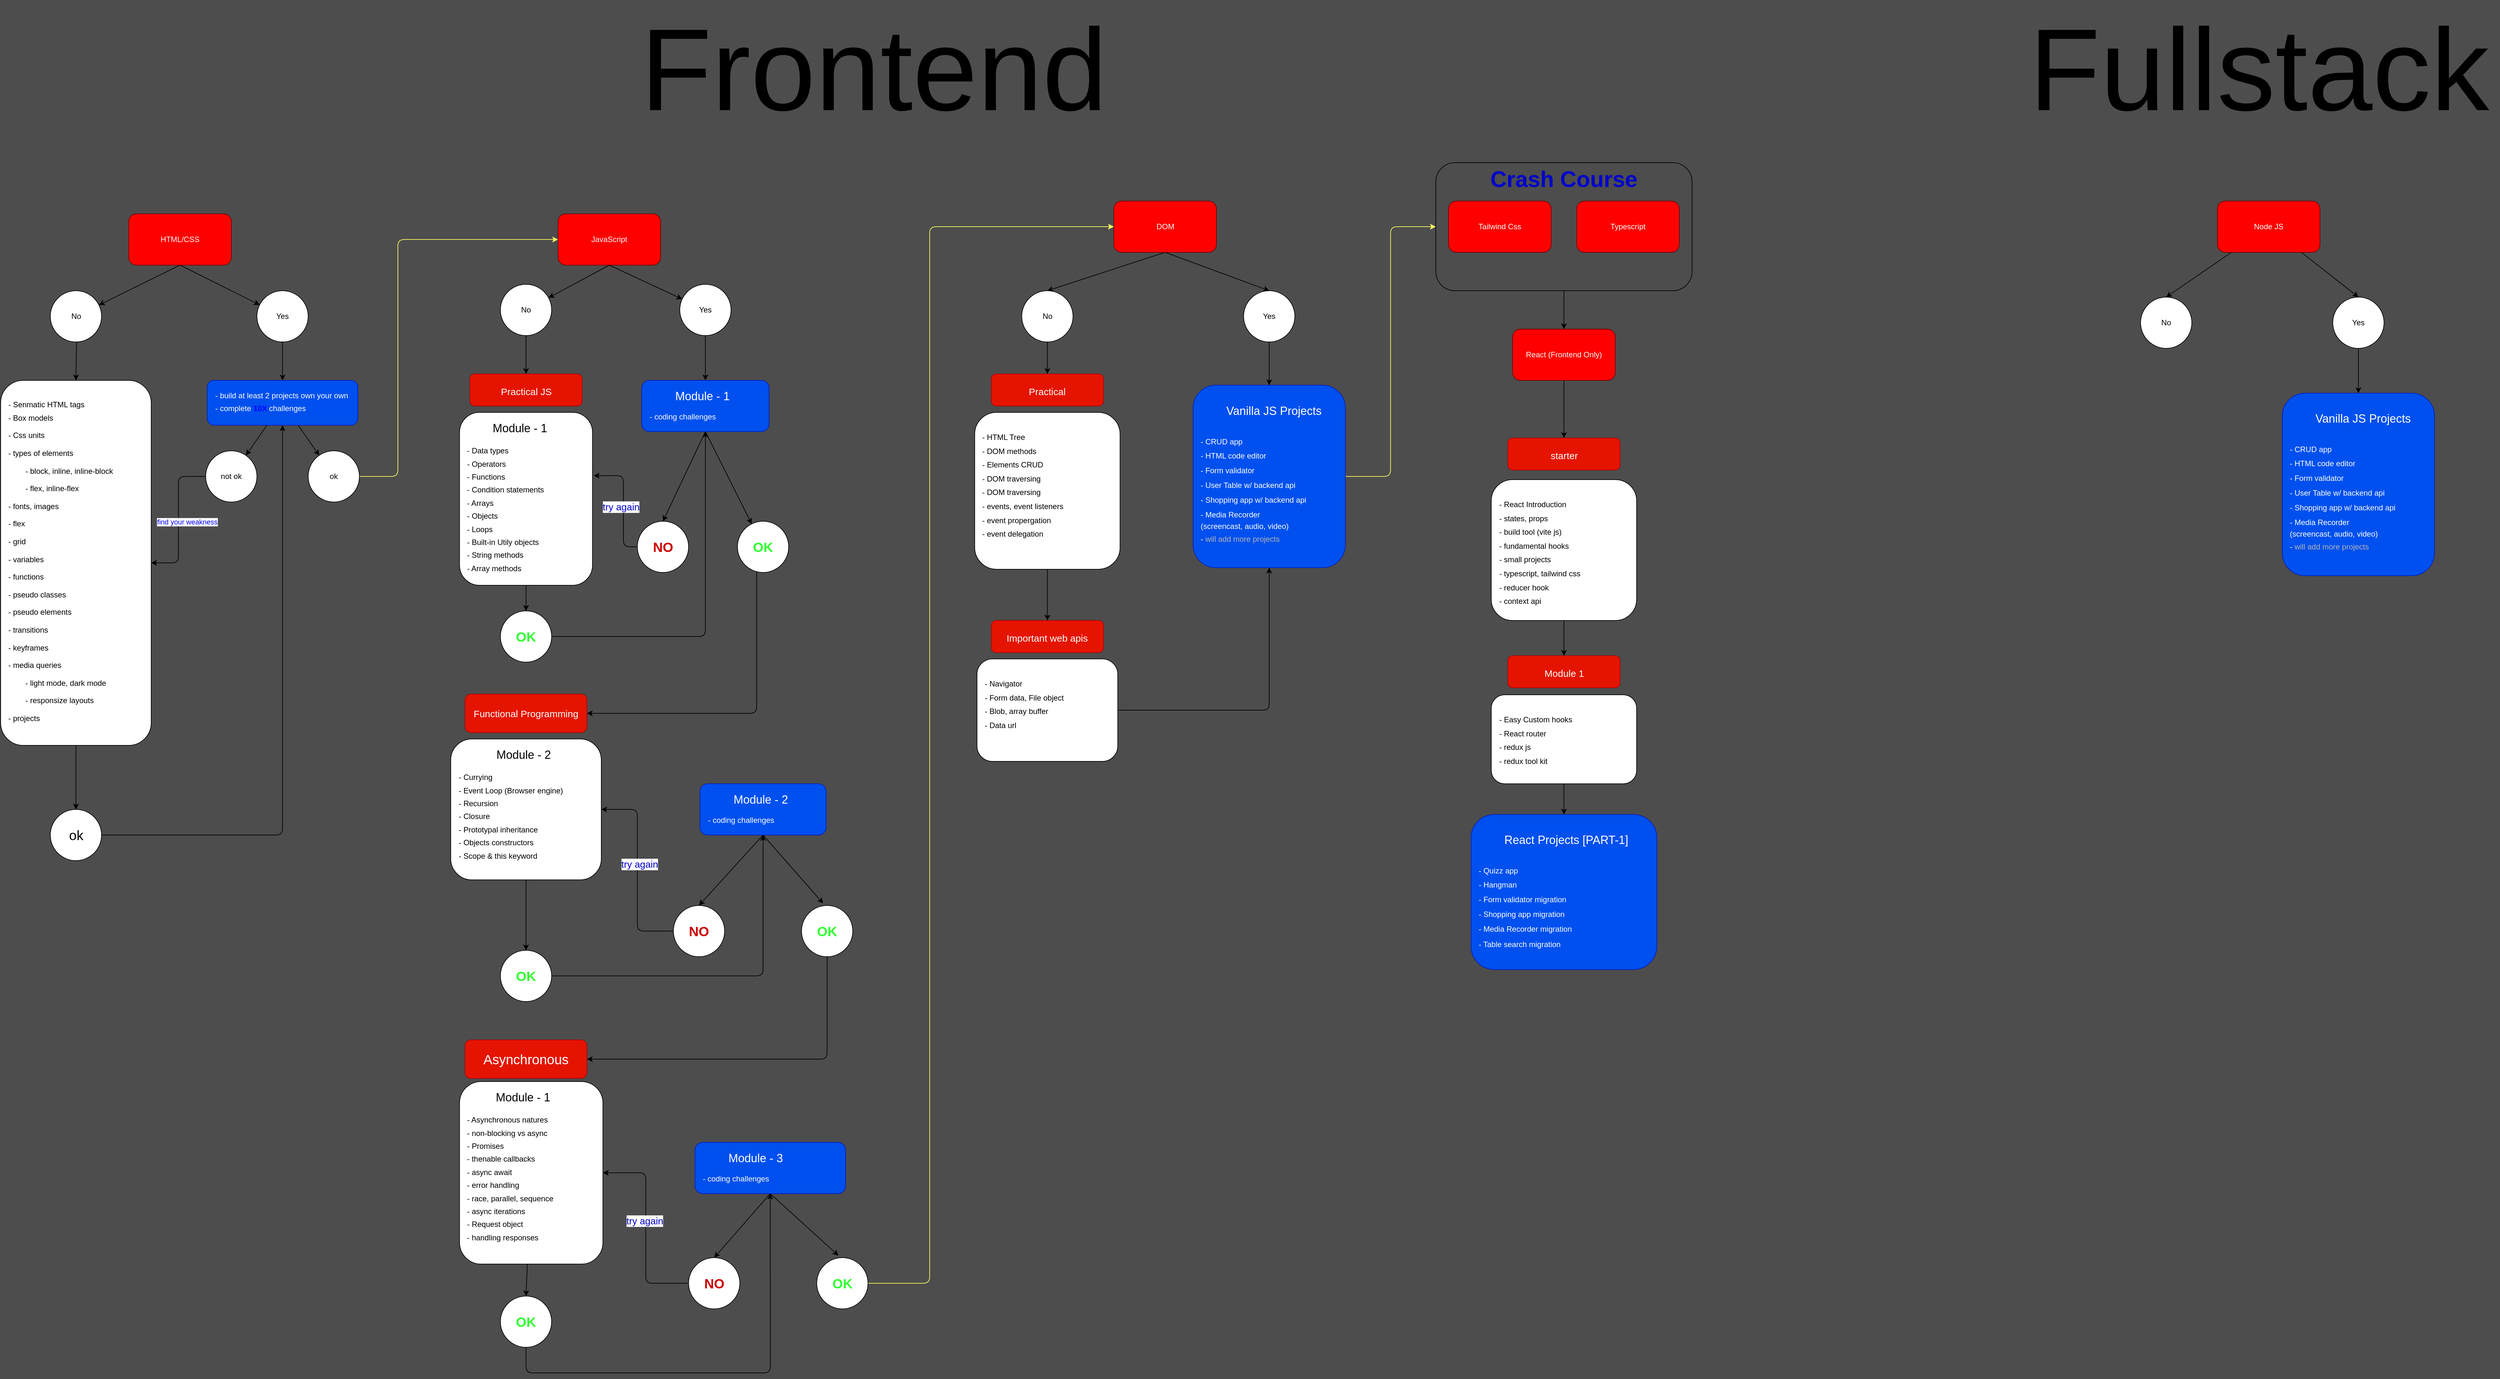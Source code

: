 <mxfile>
    <diagram id="TA0ZKF6RBeeegdJgYU5x" name="Page-1">
        <mxGraphModel dx="1967" dy="1061" grid="1" gridSize="10" guides="1" tooltips="1" connect="1" arrows="1" fold="1" page="0" pageScale="1" pageWidth="850" pageHeight="1100" background="#4D4D4D" math="0" shadow="0">
            <root>
                <mxCell id="0"/>
                <mxCell id="1" parent="0"/>
                <mxCell id="6" value="" style="edgeStyle=none;html=1;exitX=0.5;exitY=1;exitDx=0;exitDy=0;" parent="1" source="2" target="4" edge="1">
                    <mxGeometry relative="1" as="geometry"/>
                </mxCell>
                <mxCell id="2" value="HTML/CSS" style="rounded=1;whiteSpace=wrap;html=1;fillColor=#FF0000;fontColor=#ffffff;strokeColor=#6F0000;" parent="1" vertex="1">
                    <mxGeometry x="160" y="70" width="160" height="80" as="geometry"/>
                </mxCell>
                <mxCell id="15" style="edgeStyle=none;html=1;entryX=0.5;entryY=0;entryDx=0;entryDy=0;fontColor=#0000FF;" parent="1" source="4" target="14" edge="1">
                    <mxGeometry relative="1" as="geometry"/>
                </mxCell>
                <mxCell id="4" value="No" style="ellipse;whiteSpace=wrap;html=1;rounded=1;" parent="1" vertex="1">
                    <mxGeometry x="37.5" y="190" width="80" height="80" as="geometry"/>
                </mxCell>
                <mxCell id="13" style="edgeStyle=none;html=1;entryX=0.5;entryY=0;entryDx=0;entryDy=0;" parent="1" source="8" target="11" edge="1">
                    <mxGeometry relative="1" as="geometry"/>
                </mxCell>
                <mxCell id="8" value="Yes" style="ellipse;whiteSpace=wrap;html=1;rounded=1;" parent="1" vertex="1">
                    <mxGeometry x="360" y="190" width="80" height="80" as="geometry"/>
                </mxCell>
                <mxCell id="9" value="" style="edgeStyle=none;html=1;exitX=0.5;exitY=1;exitDx=0;exitDy=0;" parent="1" source="2" target="8" edge="1">
                    <mxGeometry relative="1" as="geometry">
                        <mxPoint x="413.636" y="160" as="sourcePoint"/>
                    </mxGeometry>
                </mxCell>
                <mxCell id="17" value="" style="edgeStyle=none;html=1;fontColor=#0000FF;" parent="1" source="11" target="16" edge="1">
                    <mxGeometry relative="1" as="geometry"/>
                </mxCell>
                <mxCell id="19" value="" style="edgeStyle=none;html=1;fontColor=#0000FF;" parent="1" source="11" target="18" edge="1">
                    <mxGeometry relative="1" as="geometry"/>
                </mxCell>
                <mxCell id="11" value="&lt;div style=&quot;text-align: justify;&quot;&gt;&lt;span style=&quot;background-color: initial;&quot;&gt;- build at least 2 projects own your own&lt;/span&gt;&lt;/div&gt;&lt;div style=&quot;text-align: justify; line-height: 230%;&quot;&gt;&lt;span style=&quot;background-color: initial;&quot;&gt;- complete &lt;b&gt;&lt;font color=&quot;#0000ff&quot;&gt;10X&lt;/font&gt;&lt;/b&gt; challenges&lt;/span&gt;&lt;/div&gt;" style="whiteSpace=wrap;html=1;rounded=1;align=left;spacingTop=0;spacing=12;verticalAlign=top;fillColor=#0050ef;fontColor=#ffffff;strokeColor=#001DBC;" parent="1" vertex="1">
                    <mxGeometry x="282.5" y="330" width="235" height="70" as="geometry"/>
                </mxCell>
                <mxCell id="36" value="" style="edgeStyle=none;html=1;fontSize=18;" parent="1" source="14" target="35" edge="1">
                    <mxGeometry relative="1" as="geometry"/>
                </mxCell>
                <mxCell id="14" value="&amp;nbsp; &amp;nbsp; &amp;nbsp; &amp;nbsp; &amp;nbsp; &amp;nbsp; &amp;nbsp; &amp;nbsp; &amp;nbsp; &amp;nbsp; &amp;nbsp; &amp;nbsp; &amp;nbsp; &amp;nbsp; &amp;nbsp; &amp;nbsp; &amp;nbsp; &amp;nbsp; &amp;nbsp; &amp;nbsp; &amp;nbsp; &amp;nbsp; &amp;nbsp; &amp;nbsp; &amp;nbsp; &amp;nbsp; &amp;nbsp; &amp;nbsp; &amp;nbsp; &amp;nbsp;&lt;br&gt;- Senmatic HTML tags&lt;br&gt;&lt;div style=&quot;line-height: 27.6px;&quot;&gt;&lt;span style=&quot;background-color: initial;&quot;&gt;- Box models&lt;/span&gt;&lt;/div&gt;&lt;div style=&quot;line-height: 27.6px;&quot;&gt;&lt;span style=&quot;background-color: initial;&quot;&gt;- Css units&lt;/span&gt;&lt;/div&gt;&lt;div style=&quot;line-height: 27.6px;&quot;&gt;&lt;span style=&quot;background-color: initial;&quot;&gt;- types of elements&amp;nbsp;&lt;/span&gt;&lt;/div&gt;&lt;div style=&quot;line-height: 27.6px;&quot;&gt;&lt;span style=&quot;background-color: initial;&quot;&gt;&lt;span style=&quot;white-space: pre;&quot;&gt;&#9;&lt;/span&gt;- block, inline, inline-block&lt;/span&gt;&lt;/div&gt;&lt;div style=&quot;line-height: 27.6px;&quot;&gt;&lt;span style=&quot;background-color: initial;&quot;&gt;&lt;span style=&quot;white-space: pre;&quot;&gt;&#9;&lt;/span&gt;- flex, inline-flex&lt;br&gt;&lt;/span&gt;&lt;/div&gt;&lt;div style=&quot;line-height: 27.6px;&quot;&gt;&lt;span style=&quot;background-color: initial;&quot;&gt;- fonts,&amp;nbsp;&lt;/span&gt;&lt;span style=&quot;background-color: initial;&quot;&gt;images&lt;/span&gt;&lt;span style=&quot;background-color: initial;&quot;&gt;&lt;br&gt;&lt;/span&gt;&lt;/div&gt;&lt;div style=&quot;line-height: 27.6px;&quot;&gt;&lt;span style=&quot;background-color: initial;&quot;&gt;- flex&lt;/span&gt;&lt;/div&gt;&lt;div style=&quot;line-height: 27.6px;&quot;&gt;&lt;span style=&quot;background-color: initial;&quot;&gt;- grid&lt;/span&gt;&lt;/div&gt;&lt;div style=&quot;line-height: 27.6px;&quot;&gt;&lt;span style=&quot;background-color: initial;&quot;&gt;- variables&lt;/span&gt;&lt;/div&gt;&lt;div style=&quot;line-height: 27.6px;&quot;&gt;&lt;span style=&quot;background-color: initial;&quot;&gt;- functions&lt;/span&gt;&lt;/div&gt;&lt;div style=&quot;line-height: 27.6px;&quot;&gt;&lt;span style=&quot;background-color: initial;&quot;&gt;- pseudo classes&lt;/span&gt;&lt;/div&gt;&lt;div style=&quot;line-height: 27.6px;&quot;&gt;&lt;span style=&quot;background-color: initial;&quot;&gt;- pseudo elements&lt;/span&gt;&lt;/div&gt;&lt;div style=&quot;line-height: 27.6px;&quot;&gt;&lt;span style=&quot;background-color: initial;&quot;&gt;- transitions&lt;/span&gt;&lt;/div&gt;&lt;div style=&quot;line-height: 27.6px;&quot;&gt;&lt;span style=&quot;background-color: initial;&quot;&gt;- keyframes&lt;/span&gt;&lt;/div&gt;&lt;div style=&quot;line-height: 27.6px;&quot;&gt;&lt;span style=&quot;background-color: initial;&quot;&gt;- media queries&amp;nbsp;&lt;/span&gt;&lt;/div&gt;&lt;div style=&quot;line-height: 27.6px;&quot;&gt;&lt;span style=&quot;background-color: initial;&quot;&gt;&lt;span style=&quot;white-space: pre;&quot;&gt;&#9;&lt;/span&gt;- light mode, dark mode&lt;br&gt;&lt;/span&gt;&lt;/div&gt;&lt;div style=&quot;line-height: 27.6px;&quot;&gt;&lt;span style=&quot;background-color: initial;&quot;&gt;&lt;span style=&quot;white-space: pre;&quot;&gt;&#9;&lt;/span&gt;- responsize layouts&lt;br&gt;&lt;/span&gt;&lt;/div&gt;&lt;div style=&quot;line-height: 27.6px;&quot;&gt;&lt;span style=&quot;background-color: initial;&quot;&gt;- projects&lt;/span&gt;&lt;/div&gt;" style="whiteSpace=wrap;html=1;rounded=1;align=left;spacingTop=0;spacing=12;verticalAlign=top;" parent="1" vertex="1">
                    <mxGeometry x="-40" y="330" width="235" height="570" as="geometry"/>
                </mxCell>
                <mxCell id="30" style="edgeStyle=orthogonalEdgeStyle;html=1;entryX=0;entryY=0.5;entryDx=0;entryDy=0;fontColor=#0000FF;fontSize=19;strokeColor=#FFFF66;" parent="1" source="16" target="26" edge="1">
                    <mxGeometry relative="1" as="geometry">
                        <Array as="points">
                            <mxPoint x="580" y="480"/>
                            <mxPoint x="580" y="110"/>
                        </Array>
                    </mxGeometry>
                </mxCell>
                <mxCell id="16" value="ok" style="ellipse;whiteSpace=wrap;html=1;align=center;verticalAlign=middle;rounded=1;spacingTop=0;spacing=12;" parent="1" vertex="1">
                    <mxGeometry x="440" y="440" width="80" height="80" as="geometry"/>
                </mxCell>
                <mxCell id="21" style="edgeStyle=orthogonalEdgeStyle;html=1;entryX=1;entryY=0.5;entryDx=0;entryDy=0;fontColor=#0000FF;" parent="1" source="18" target="14" edge="1">
                    <mxGeometry relative="1" as="geometry"/>
                </mxCell>
                <mxCell id="22" value="find your weakness" style="edgeLabel;html=1;align=center;verticalAlign=middle;resizable=0;points=[];fontColor=#0000FF;rounded=1;" parent="21" vertex="1" connectable="0">
                    <mxGeometry x="-0.205" relative="1" as="geometry">
                        <mxPoint x="13" y="26" as="offset"/>
                    </mxGeometry>
                </mxCell>
                <mxCell id="18" value="not ok" style="ellipse;whiteSpace=wrap;html=1;align=center;verticalAlign=middle;rounded=1;spacingTop=0;spacing=12;" parent="1" vertex="1">
                    <mxGeometry x="280" y="440" width="80" height="80" as="geometry"/>
                </mxCell>
                <mxCell id="25" value="" style="edgeStyle=none;html=1;exitX=0.5;exitY=1;exitDx=0;exitDy=0;" parent="1" source="26" target="27" edge="1">
                    <mxGeometry relative="1" as="geometry"/>
                </mxCell>
                <mxCell id="26" value="JavaScript" style="rounded=1;whiteSpace=wrap;html=1;fillColor=#FF0000;fontColor=#ffffff;strokeColor=#6F0000;" parent="1" vertex="1">
                    <mxGeometry x="830" y="70" width="160" height="80" as="geometry"/>
                </mxCell>
                <mxCell id="87" style="edgeStyle=orthogonalEdgeStyle;html=1;fontSize=15;fontColor=#0000CC;" parent="1" source="27" target="81" edge="1">
                    <mxGeometry relative="1" as="geometry"/>
                </mxCell>
                <mxCell id="27" value="No" style="ellipse;whiteSpace=wrap;html=1;rounded=1;" parent="1" vertex="1">
                    <mxGeometry x="740" y="180" width="80" height="80" as="geometry"/>
                </mxCell>
                <mxCell id="34" style="edgeStyle=none;html=1;" parent="1" source="28" target="33" edge="1">
                    <mxGeometry relative="1" as="geometry"/>
                </mxCell>
                <mxCell id="28" value="Yes" style="ellipse;whiteSpace=wrap;html=1;rounded=1;" parent="1" vertex="1">
                    <mxGeometry x="1020" y="180" width="80" height="80" as="geometry"/>
                </mxCell>
                <mxCell id="29" value="" style="edgeStyle=none;html=1;exitX=0.5;exitY=1;exitDx=0;exitDy=0;" parent="1" source="26" target="28" edge="1">
                    <mxGeometry relative="1" as="geometry">
                        <mxPoint x="1006.136" y="160" as="sourcePoint"/>
                    </mxGeometry>
                </mxCell>
                <mxCell id="47" value="" style="html=1;fontSize=16;exitX=0.5;exitY=1;exitDx=0;exitDy=0;" parent="1" source="33" target="46" edge="1">
                    <mxGeometry relative="1" as="geometry"/>
                </mxCell>
                <mxCell id="49" style="edgeStyle=none;html=1;exitX=0.5;exitY=1;exitDx=0;exitDy=0;entryX=0.5;entryY=0;entryDx=0;entryDy=0;fontSize=21;fontColor=#33FF33;" parent="1" source="33" target="48" edge="1">
                    <mxGeometry relative="1" as="geometry"/>
                </mxCell>
                <mxCell id="33" value="&lt;blockquote style=&quot;margin: 0px 0px 0px 40px; border: none; padding: 0px; line-height: 140%;&quot;&gt;&lt;div style=&quot;text-align: center; line-height: 140%;&quot;&gt;&lt;font style=&quot;font-size: 18px;&quot;&gt;Module - 1&lt;/font&gt;&lt;/div&gt;&lt;/blockquote&gt;&lt;div style=&quot;text-align: center;&quot;&gt;&lt;span style=&quot;background-color: initial;&quot;&gt;&lt;br&gt;&lt;/span&gt;&lt;/div&gt;&lt;div style=&quot;text-align: justify;&quot;&gt;&lt;span style=&quot;background-color: initial;&quot;&gt;-&amp;nbsp;&lt;/span&gt;&lt;span style=&quot;background-color: initial;&quot;&gt;coding challenges&lt;/span&gt;&lt;br&gt;&lt;/div&gt;" style="whiteSpace=wrap;html=1;rounded=1;align=left;spacingTop=0;spacing=12;verticalAlign=top;fillColor=#0050ef;fontColor=#ffffff;strokeColor=#001DBC;" parent="1" vertex="1">
                    <mxGeometry x="960.63" y="330" width="198.75" height="80" as="geometry"/>
                </mxCell>
                <mxCell id="38" style="edgeStyle=orthogonalEdgeStyle;html=1;entryX=0.5;entryY=1;entryDx=0;entryDy=0;fontSize=21;" parent="1" source="35" target="11" edge="1">
                    <mxGeometry relative="1" as="geometry"/>
                </mxCell>
                <mxCell id="35" value="ok" style="ellipse;whiteSpace=wrap;html=1;align=center;verticalAlign=middle;rounded=1;spacingTop=0;spacing=12;fontSize=21;" parent="1" vertex="1">
                    <mxGeometry x="37.5" y="1000" width="80" height="80" as="geometry"/>
                </mxCell>
                <mxCell id="41" value="" style="edgeStyle=orthogonalEdgeStyle;html=1;fontSize=16;" parent="1" source="39" edge="1">
                    <mxGeometry relative="1" as="geometry">
                        <mxPoint x="780" y="690" as="targetPoint"/>
                    </mxGeometry>
                </mxCell>
                <mxCell id="39" value="&lt;blockquote style=&quot;margin: 0px 0px 0px 40px; border: none; padding: 0px; line-height: 140%;&quot;&gt;&lt;div style=&quot;text-align: center; line-height: 140%;&quot;&gt;&lt;font style=&quot;font-size: 18px;&quot;&gt;Module - 1&lt;/font&gt;&lt;/div&gt;&lt;/blockquote&gt;&lt;div style=&quot;text-align: center;&quot;&gt;&lt;span style=&quot;background-color: initial;&quot;&gt;&lt;br&gt;&lt;/span&gt;&lt;/div&gt;&lt;div style=&quot;text-align: justify; line-height: 170%;&quot;&gt;- Data types&lt;/div&gt;&lt;div style=&quot;text-align: justify; line-height: 170%;&quot;&gt;- Operators&lt;/div&gt;&lt;div style=&quot;text-align: justify; line-height: 170%;&quot;&gt;- Functions&lt;/div&gt;&lt;div style=&quot;text-align: justify; line-height: 170%;&quot;&gt;- Condition statements&lt;/div&gt;&lt;div style=&quot;text-align: justify; line-height: 170%;&quot;&gt;- Arrays&lt;/div&gt;&lt;div style=&quot;text-align: justify; line-height: 170%;&quot;&gt;- Objects&lt;/div&gt;&lt;div style=&quot;text-align: justify; line-height: 170%;&quot;&gt;- Loops&lt;/div&gt;&lt;div style=&quot;text-align: justify; line-height: 170%;&quot;&gt;- Built-in Utily objects&lt;/div&gt;&lt;div style=&quot;text-align: justify; line-height: 170%;&quot;&gt;- String methods&lt;/div&gt;&lt;div style=&quot;text-align: justify; line-height: 170%;&quot;&gt;- Array methods&lt;/div&gt;" style="whiteSpace=wrap;html=1;rounded=1;align=left;spacingTop=0;spacing=12;verticalAlign=top;" parent="1" vertex="1">
                    <mxGeometry x="676.25" y="380" width="207.5" height="270" as="geometry"/>
                </mxCell>
                <mxCell id="45" style="edgeStyle=orthogonalEdgeStyle;html=1;entryX=0.5;entryY=1;entryDx=0;entryDy=0;fontSize=16;" parent="1" source="42" target="33" edge="1">
                    <mxGeometry relative="1" as="geometry"/>
                </mxCell>
                <mxCell id="42" value="&lt;font color=&quot;#33ff33&quot;&gt;&lt;b&gt;OK&lt;/b&gt;&lt;/font&gt;" style="ellipse;whiteSpace=wrap;html=1;align=center;verticalAlign=middle;rounded=1;spacingTop=0;spacing=12;fontSize=21;" parent="1" vertex="1">
                    <mxGeometry x="740" y="690" width="80" height="80" as="geometry"/>
                </mxCell>
                <mxCell id="55" style="edgeStyle=orthogonalEdgeStyle;html=1;entryX=0.5;entryY=0;entryDx=0;entryDy=0;fontSize=21;fontColor=#33FF33;" parent="1" source="43" target="54" edge="1">
                    <mxGeometry relative="1" as="geometry"/>
                </mxCell>
                <mxCell id="43" value="&lt;blockquote style=&quot;margin: 0px 0px 0px 40px; border: none; padding: 0px; line-height: 140%;&quot;&gt;&lt;div style=&quot;text-align: center; line-height: 140%;&quot;&gt;&lt;font style=&quot;font-size: 18px;&quot;&gt;Module - 2&lt;/font&gt;&lt;/div&gt;&lt;/blockquote&gt;&lt;div style=&quot;text-align: center;&quot;&gt;&lt;span style=&quot;background-color: initial;&quot;&gt;&lt;br&gt;&lt;/span&gt;&lt;/div&gt;&lt;div style=&quot;text-align: justify; line-height: 170%;&quot;&gt;- Currying&lt;/div&gt;&lt;div style=&quot;text-align: justify; line-height: 170%;&quot;&gt;- Event Loop (Browser engine)&lt;/div&gt;&lt;div style=&quot;text-align: justify; line-height: 170%;&quot;&gt;- Recursion&lt;/div&gt;&lt;div style=&quot;text-align: justify; line-height: 170%;&quot;&gt;- Closure&lt;/div&gt;&lt;div style=&quot;text-align: justify; line-height: 170%;&quot;&gt;- Prototypal inheritance&lt;/div&gt;&lt;div style=&quot;text-align: justify; line-height: 170%;&quot;&gt;- Objects constructors&lt;/div&gt;&lt;div style=&quot;text-align: justify; line-height: 170%;&quot;&gt;- Scope &amp;amp; this keyword&lt;/div&gt;" style="whiteSpace=wrap;html=1;rounded=1;align=left;spacingTop=0;spacing=12;verticalAlign=top;" parent="1" vertex="1">
                    <mxGeometry x="662.5" y="890" width="235" height="220" as="geometry"/>
                </mxCell>
                <mxCell id="86" style="edgeStyle=orthogonalEdgeStyle;html=1;entryX=1;entryY=0.5;entryDx=0;entryDy=0;fontSize=15;fontColor=#0000CC;" parent="1" source="46" target="78" edge="1">
                    <mxGeometry relative="1" as="geometry">
                        <Array as="points">
                            <mxPoint x="1140" y="850"/>
                        </Array>
                    </mxGeometry>
                </mxCell>
                <mxCell id="46" value="&lt;b&gt;&lt;font color=&quot;#33ff33&quot; style=&quot;font-size: 21px;&quot;&gt;OK&lt;/font&gt;&lt;/b&gt;" style="ellipse;whiteSpace=wrap;html=1;align=center;verticalAlign=middle;rounded=1;spacingTop=0;spacing=12;" parent="1" vertex="1">
                    <mxGeometry x="1110" y="550" width="80" height="80" as="geometry"/>
                </mxCell>
                <mxCell id="52" style="edgeStyle=orthogonalEdgeStyle;html=1;entryX=1;entryY=0.366;entryDx=0;entryDy=0;entryPerimeter=0;fontSize=21;fontColor=#CC0000;" parent="1" edge="1">
                    <mxGeometry relative="1" as="geometry">
                        <Array as="points">
                            <mxPoint x="932" y="590"/>
                            <mxPoint x="932" y="479"/>
                        </Array>
                        <mxPoint x="955.75" y="589.941" as="sourcePoint"/>
                        <mxPoint x="885.75" y="478.82" as="targetPoint"/>
                    </mxGeometry>
                </mxCell>
                <mxCell id="82" value="&lt;font color=&quot;#0000cc&quot;&gt;try again&lt;/font&gt;" style="edgeLabel;html=1;align=center;verticalAlign=middle;resizable=0;points=[];fontSize=15;fontColor=#FFFFFF;rounded=1;" parent="52" vertex="1" connectable="0">
                    <mxGeometry x="-0.38" y="1" relative="1" as="geometry">
                        <mxPoint x="-3" y="-31" as="offset"/>
                    </mxGeometry>
                </mxCell>
                <mxCell id="48" value="&lt;span style=&quot;font-size: 21px;&quot;&gt;&lt;b style=&quot;&quot;&gt;&lt;font color=&quot;#cc0000&quot;&gt;NO&lt;/font&gt;&lt;/b&gt;&lt;/span&gt;" style="ellipse;whiteSpace=wrap;html=1;align=center;verticalAlign=middle;rounded=1;spacingTop=0;spacing=12;" parent="1" vertex="1">
                    <mxGeometry x="953.75" y="550" width="80" height="80" as="geometry"/>
                </mxCell>
                <mxCell id="57" style="edgeStyle=orthogonalEdgeStyle;html=1;entryX=0.5;entryY=1;entryDx=0;entryDy=0;fontSize=21;fontColor=#33FF33;" parent="1" source="54" target="56" edge="1">
                    <mxGeometry relative="1" as="geometry"/>
                </mxCell>
                <mxCell id="54" value="&lt;font color=&quot;#33ff33&quot;&gt;&lt;b&gt;OK&lt;/b&gt;&lt;/font&gt;" style="ellipse;whiteSpace=wrap;html=1;align=center;verticalAlign=middle;rounded=1;spacingTop=0;spacing=12;fontSize=21;" parent="1" vertex="1">
                    <mxGeometry x="740" y="1220" width="80" height="80" as="geometry"/>
                </mxCell>
                <mxCell id="64" style="html=1;entryX=0.5;entryY=0;entryDx=0;entryDy=0;fontSize=21;fontColor=#33FF33;exitX=0.5;exitY=1;exitDx=0;exitDy=0;" parent="1" source="56" target="62" edge="1">
                    <mxGeometry relative="1" as="geometry"/>
                </mxCell>
                <mxCell id="65" style="edgeStyle=none;html=1;entryX=0.422;entryY=-0.041;entryDx=0;entryDy=0;entryPerimeter=0;fontSize=21;fontColor=#33FF33;exitX=0.5;exitY=1;exitDx=0;exitDy=0;" parent="1" source="56" target="59" edge="1">
                    <mxGeometry relative="1" as="geometry"/>
                </mxCell>
                <mxCell id="56" value="&lt;blockquote style=&quot;margin: 0px 0px 0px 40px; border: none; padding: 0px; line-height: 140%;&quot;&gt;&lt;div style=&quot;text-align: center; line-height: 140%;&quot;&gt;&lt;font style=&quot;font-size: 18px;&quot;&gt;Module - 2&lt;/font&gt;&lt;/div&gt;&lt;/blockquote&gt;&lt;div style=&quot;text-align: center;&quot;&gt;&lt;span style=&quot;background-color: initial;&quot;&gt;&lt;br&gt;&lt;/span&gt;&lt;/div&gt;&lt;div style=&quot;text-align: justify;&quot;&gt;&lt;span style=&quot;background-color: initial;&quot;&gt;- &lt;/span&gt;&lt;span style=&quot;background-color: initial;&quot;&gt;coding challenges&lt;/span&gt;&lt;br&gt;&lt;/div&gt;" style="whiteSpace=wrap;html=1;rounded=1;align=left;spacingTop=0;spacing=12;verticalAlign=top;fillColor=#0050ef;fontColor=#ffffff;strokeColor=#001DBC;" parent="1" vertex="1">
                    <mxGeometry x="1051.56" y="960" width="196.87" height="80" as="geometry"/>
                </mxCell>
                <mxCell id="88" style="edgeStyle=orthogonalEdgeStyle;html=1;entryX=1;entryY=0.5;entryDx=0;entryDy=0;fontSize=15;fontColor=#0000CC;" parent="1" source="59" target="80" edge="1">
                    <mxGeometry relative="1" as="geometry">
                        <Array as="points">
                            <mxPoint x="1250" y="1390"/>
                        </Array>
                    </mxGeometry>
                </mxCell>
                <mxCell id="59" value="&lt;b&gt;&lt;font color=&quot;#33ff33&quot; style=&quot;font-size: 21px;&quot;&gt;OK&lt;/font&gt;&lt;/b&gt;" style="ellipse;whiteSpace=wrap;html=1;align=center;verticalAlign=middle;rounded=1;spacingTop=0;spacing=12;" parent="1" vertex="1">
                    <mxGeometry x="1210" y="1150" width="80" height="80" as="geometry"/>
                </mxCell>
                <mxCell id="66" style="edgeStyle=orthogonalEdgeStyle;html=1;entryX=1;entryY=0.5;entryDx=0;entryDy=0;fontSize=21;fontColor=#33FF33;" parent="1" source="62" target="43" edge="1">
                    <mxGeometry relative="1" as="geometry"/>
                </mxCell>
                <mxCell id="83" value="try again" style="edgeLabel;html=1;align=center;verticalAlign=middle;resizable=0;points=[];fontSize=15;fontColor=#0000CC;rounded=1;" parent="66" vertex="1" connectable="0">
                    <mxGeometry x="0.072" y="-3" relative="1" as="geometry">
                        <mxPoint as="offset"/>
                    </mxGeometry>
                </mxCell>
                <mxCell id="62" value="&lt;span style=&quot;font-size: 21px;&quot;&gt;&lt;b style=&quot;&quot;&gt;&lt;font color=&quot;#cc0000&quot;&gt;NO&lt;/font&gt;&lt;/b&gt;&lt;/span&gt;" style="ellipse;whiteSpace=wrap;html=1;align=center;verticalAlign=middle;rounded=1;spacingTop=0;spacing=12;" parent="1" vertex="1">
                    <mxGeometry x="1010" y="1150" width="80" height="80" as="geometry"/>
                </mxCell>
                <mxCell id="69" style="edgeStyle=orthogonalEdgeStyle;html=1;entryX=0.5;entryY=1;entryDx=0;entryDy=0;fontSize=21;fontColor=#33FF33;" parent="1" source="70" target="73" edge="1">
                    <mxGeometry relative="1" as="geometry">
                        <Array as="points">
                            <mxPoint x="780" y="1880"/>
                            <mxPoint x="1161" y="1880"/>
                        </Array>
                    </mxGeometry>
                </mxCell>
                <mxCell id="70" value="&lt;font color=&quot;#33ff33&quot;&gt;&lt;b&gt;OK&lt;/b&gt;&lt;/font&gt;" style="ellipse;whiteSpace=wrap;html=1;align=center;verticalAlign=middle;rounded=1;spacingTop=0;spacing=12;fontSize=21;" parent="1" vertex="1">
                    <mxGeometry x="740" y="1760" width="80" height="80" as="geometry"/>
                </mxCell>
                <mxCell id="71" style="html=1;entryX=0.5;entryY=0;entryDx=0;entryDy=0;fontSize=21;fontColor=#33FF33;exitX=0.5;exitY=1;exitDx=0;exitDy=0;" parent="1" source="73" target="76" edge="1">
                    <mxGeometry relative="1" as="geometry"/>
                </mxCell>
                <mxCell id="72" style="edgeStyle=none;html=1;entryX=0.422;entryY=-0.041;entryDx=0;entryDy=0;entryPerimeter=0;fontSize=21;fontColor=#33FF33;exitX=0.5;exitY=1;exitDx=0;exitDy=0;" parent="1" source="73" target="74" edge="1">
                    <mxGeometry relative="1" as="geometry"/>
                </mxCell>
                <mxCell id="73" value="&lt;blockquote style=&quot;margin: 0px 0px 0px 40px; border: none; padding: 0px; line-height: 140%;&quot;&gt;&lt;div style=&quot;text-align: center; line-height: 140%;&quot;&gt;&lt;font style=&quot;font-size: 18px;&quot;&gt;Module - 3&lt;/font&gt;&lt;/div&gt;&lt;/blockquote&gt;&lt;div style=&quot;text-align: center;&quot;&gt;&lt;span style=&quot;background-color: initial;&quot;&gt;&lt;br&gt;&lt;/span&gt;&lt;/div&gt;&lt;div style=&quot;text-align: justify;&quot;&gt;&lt;span style=&quot;background-color: initial;&quot;&gt;- &lt;/span&gt;&lt;span style=&quot;background-color: initial;&quot;&gt;coding challenges&lt;/span&gt;&lt;br&gt;&lt;/div&gt;" style="whiteSpace=wrap;html=1;rounded=1;align=left;spacingTop=0;spacing=12;verticalAlign=top;fillColor=#0050ef;fontColor=#ffffff;strokeColor=#001DBC;" parent="1" vertex="1">
                    <mxGeometry x="1043.75" y="1520" width="235" height="80" as="geometry"/>
                </mxCell>
                <mxCell id="89" style="edgeStyle=orthogonalEdgeStyle;html=1;strokeColor=#FFFF66;fontSize=19;fontColor=#0000CC;entryX=0;entryY=0.5;entryDx=0;entryDy=0;" parent="1" source="74" target="90" edge="1">
                    <mxGeometry relative="1" as="geometry">
                        <mxPoint x="1490" y="110.0" as="targetPoint"/>
                        <Array as="points">
                            <mxPoint x="1410" y="1740"/>
                            <mxPoint x="1410" y="90"/>
                        </Array>
                    </mxGeometry>
                </mxCell>
                <mxCell id="74" value="&lt;b&gt;&lt;font color=&quot;#33ff33&quot; style=&quot;font-size: 21px;&quot;&gt;OK&lt;/font&gt;&lt;/b&gt;" style="ellipse;whiteSpace=wrap;html=1;align=center;verticalAlign=middle;rounded=1;spacingTop=0;spacing=12;" parent="1" vertex="1">
                    <mxGeometry x="1233.75" y="1700" width="80" height="80" as="geometry"/>
                </mxCell>
                <mxCell id="75" style="edgeStyle=orthogonalEdgeStyle;html=1;entryX=1;entryY=0.5;entryDx=0;entryDy=0;fontSize=21;fontColor=#33FF33;" parent="1" source="76" target="128" edge="1">
                    <mxGeometry relative="1" as="geometry">
                        <mxPoint x="900" y="1540" as="targetPoint"/>
                    </mxGeometry>
                </mxCell>
                <mxCell id="85" value="try again" style="edgeLabel;html=1;align=center;verticalAlign=middle;resizable=0;points=[];fontSize=15;fontColor=#0000CC;rounded=1;" parent="75" vertex="1" connectable="0">
                    <mxGeometry x="0.219" relative="1" as="geometry">
                        <mxPoint x="-2" y="21" as="offset"/>
                    </mxGeometry>
                </mxCell>
                <mxCell id="76" value="&lt;span style=&quot;font-size: 21px;&quot;&gt;&lt;b style=&quot;&quot;&gt;&lt;font color=&quot;#cc0000&quot;&gt;NO&lt;/font&gt;&lt;/b&gt;&lt;/span&gt;" style="ellipse;whiteSpace=wrap;html=1;align=center;verticalAlign=middle;rounded=1;spacingTop=0;spacing=12;" parent="1" vertex="1">
                    <mxGeometry x="1033.75" y="1700" width="80" height="80" as="geometry"/>
                </mxCell>
                <mxCell id="78" value="Functional Programming" style="rounded=1;whiteSpace=wrap;html=1;labelBackgroundColor=none;fontSize=15;fontColor=#ffffff;fillColor=#e51400;strokeColor=#B20000;" parent="1" vertex="1">
                    <mxGeometry x="685" y="820" width="190" height="60" as="geometry"/>
                </mxCell>
                <mxCell id="80" value="Asynchronous" style="rounded=1;whiteSpace=wrap;html=1;labelBackgroundColor=none;fontSize=21;fontColor=#ffffff;fillColor=#e51400;strokeColor=#B20000;" parent="1" vertex="1">
                    <mxGeometry x="685" y="1360" width="190" height="60" as="geometry"/>
                </mxCell>
                <mxCell id="81" value="&lt;font style=&quot;font-size: 15px;&quot;&gt;Practical JS&lt;/font&gt;" style="rounded=1;whiteSpace=wrap;html=1;labelBackgroundColor=none;fontSize=21;fontColor=#ffffff;fillColor=#e51400;strokeColor=#B20000;" parent="1" vertex="1">
                    <mxGeometry x="692.5" y="320" width="175" height="50" as="geometry"/>
                </mxCell>
                <mxCell id="102" style="edgeStyle=none;html=1;entryX=0.5;entryY=0;entryDx=0;entryDy=0;exitX=0.5;exitY=1;exitDx=0;exitDy=0;" parent="1" source="90" target="93" edge="1">
                    <mxGeometry relative="1" as="geometry"/>
                </mxCell>
                <mxCell id="103" style="edgeStyle=none;html=1;entryX=0.5;entryY=0;entryDx=0;entryDy=0;exitX=0.5;exitY=1;exitDx=0;exitDy=0;" parent="1" source="90" target="92" edge="1">
                    <mxGeometry relative="1" as="geometry"/>
                </mxCell>
                <mxCell id="90" value="DOM" style="rounded=1;whiteSpace=wrap;html=1;fillColor=#FF0000;fontColor=#ffffff;strokeColor=#6F0000;" parent="1" vertex="1">
                    <mxGeometry x="1697.5" y="50" width="160" height="80" as="geometry"/>
                </mxCell>
                <mxCell id="105" style="edgeStyle=none;html=1;" parent="1" source="92" target="94" edge="1">
                    <mxGeometry relative="1" as="geometry"/>
                </mxCell>
                <mxCell id="92" value="Yes" style="ellipse;whiteSpace=wrap;html=1;rounded=1;" parent="1" vertex="1">
                    <mxGeometry x="1900" y="190" width="80" height="80" as="geometry"/>
                </mxCell>
                <mxCell id="104" style="edgeStyle=none;html=1;entryX=0.5;entryY=0;entryDx=0;entryDy=0;" parent="1" source="93" target="95" edge="1">
                    <mxGeometry relative="1" as="geometry"/>
                </mxCell>
                <mxCell id="93" value="No" style="ellipse;whiteSpace=wrap;html=1;rounded=1;" parent="1" vertex="1">
                    <mxGeometry x="1553.75" y="190" width="80" height="80" as="geometry"/>
                </mxCell>
                <mxCell id="116" style="edgeStyle=orthogonalEdgeStyle;html=1;entryX=0;entryY=0.5;entryDx=0;entryDy=0;fontSize=35;fontColor=#0000CC;strokeColor=#FFFF66;" parent="1" source="94" target="111" edge="1">
                    <mxGeometry relative="1" as="geometry"/>
                </mxCell>
                <mxCell id="94" value="&lt;p style=&quot;line-height: 130%;&quot;&gt;&lt;/p&gt;&lt;blockquote style=&quot;margin: 0px 0px 0px 40px; border: none; padding: 0px; line-height: 190%;&quot;&gt;&lt;div style=&quot;text-align: center; line-height: 190%;&quot;&gt;&lt;span style=&quot;font-size: 18px;&quot;&gt;Vanilla JS Projects&lt;/span&gt;&lt;/div&gt;&lt;/blockquote&gt;&lt;div style=&quot;text-align: center; line-height: 190%;&quot;&gt;&lt;span style=&quot;background-color: initial;&quot;&gt;&lt;br&gt;&lt;/span&gt;&lt;/div&gt;&lt;div style=&quot;text-align: justify; line-height: 190%;&quot;&gt;&lt;span style=&quot;background-color: initial;&quot;&gt;- CRUD app&lt;/span&gt;&lt;br&gt;&lt;/div&gt;&lt;div style=&quot;text-align: justify; line-height: 190%;&quot;&gt;&lt;span style=&quot;background-color: initial;&quot;&gt;- HTML code editor&lt;/span&gt;&lt;/div&gt;&lt;div style=&quot;text-align: justify; line-height: 190%;&quot;&gt;&lt;span style=&quot;background-color: initial;&quot;&gt;- Form validator&lt;/span&gt;&lt;/div&gt;&lt;div style=&quot;text-align: justify; line-height: 190%;&quot;&gt;&lt;span style=&quot;background-color: initial;&quot;&gt;- User Table w/ backend api&lt;/span&gt;&lt;/div&gt;&lt;div style=&quot;text-align: justify; line-height: 190%;&quot;&gt;&lt;span style=&quot;background-color: initial;&quot;&gt;- Shopping app w/ backend api&lt;/span&gt;&lt;/div&gt;&lt;div style=&quot;text-align: justify; line-height: 190%;&quot;&gt;- Media Recorder&amp;nbsp;&lt;/div&gt;&lt;div style=&quot;text-align: justify; line-height: 120%;&quot;&gt;(screencast, audio, video)&lt;/div&gt;&lt;div style=&quot;text-align: justify; line-height: 210%;&quot;&gt;- &lt;font color=&quot;#b3b3b3&quot;&gt;will add more projects&lt;/font&gt;&lt;/div&gt;&lt;p&gt;&lt;/p&gt;" style="whiteSpace=wrap;html=1;rounded=1;align=left;spacingTop=0;spacing=12;verticalAlign=top;fillColor=#0050ef;fontColor=#ffffff;strokeColor=#001DBC;" parent="1" vertex="1">
                    <mxGeometry x="1821.25" y="337.5" width="237.5" height="285" as="geometry"/>
                </mxCell>
                <mxCell id="95" value="&lt;font style=&quot;font-size: 15px;&quot;&gt;Practical&lt;/font&gt;" style="rounded=1;whiteSpace=wrap;html=1;labelBackgroundColor=none;fontSize=21;fontColor=#ffffff;fillColor=#e51400;strokeColor=#B20000;" parent="1" vertex="1">
                    <mxGeometry x="1506.25" y="320" width="175" height="50" as="geometry"/>
                </mxCell>
                <mxCell id="106" style="edgeStyle=none;html=1;entryX=0.5;entryY=0;entryDx=0;entryDy=0;fontColor=#B3B3B3;" parent="1" source="97" target="100" edge="1">
                    <mxGeometry relative="1" as="geometry"/>
                </mxCell>
                <mxCell id="97" value="&lt;p style=&quot;line-height: 180%;&quot;&gt;- HTML Tree&lt;br&gt;- DOM methods&lt;br&gt;- Elements CRUD&lt;br&gt;- DOM traversing&lt;br&gt;- DOM traversing&lt;br&gt;- events, event listeners&lt;br&gt;- event propergation&lt;br&gt;- event delegation&lt;/p&gt;" style="whiteSpace=wrap;html=1;rounded=1;align=left;spacingTop=0;spacing=12;verticalAlign=top;" parent="1" vertex="1">
                    <mxGeometry x="1480.32" y="380" width="226.87" height="245" as="geometry"/>
                </mxCell>
                <mxCell id="100" value="&lt;span style=&quot;font-size: 15px;&quot;&gt;Important web apis&lt;/span&gt;" style="rounded=1;whiteSpace=wrap;html=1;labelBackgroundColor=none;fontSize=21;fontColor=#ffffff;fillColor=#e51400;strokeColor=#B20000;" parent="1" vertex="1">
                    <mxGeometry x="1506.25" y="705" width="175" height="50" as="geometry"/>
                </mxCell>
                <mxCell id="107" style="edgeStyle=orthogonalEdgeStyle;html=1;entryX=0.5;entryY=1;entryDx=0;entryDy=0;fontColor=#B3B3B3;" parent="1" source="101" target="94" edge="1">
                    <mxGeometry relative="1" as="geometry"/>
                </mxCell>
                <mxCell id="101" value="&lt;p style=&quot;line-height: 180%;&quot;&gt;- Navigator&lt;br&gt;- Form data, File object&lt;br&gt;- Blob, array buffer&lt;br&gt;- Data url&lt;br&gt;&lt;/p&gt;" style="whiteSpace=wrap;html=1;rounded=1;align=left;spacingTop=0;spacing=12;verticalAlign=top;" parent="1" vertex="1">
                    <mxGeometry x="1483.91" y="765" width="219.69" height="160" as="geometry"/>
                </mxCell>
                <mxCell id="109" value="Tailwind Css" style="rounded=1;whiteSpace=wrap;html=1;fillColor=#FF0000;fontColor=#ffffff;strokeColor=#6F0000;" parent="1" vertex="1">
                    <mxGeometry x="2220" y="50" width="160" height="80" as="geometry"/>
                </mxCell>
                <mxCell id="110" value="Typescript" style="rounded=1;whiteSpace=wrap;html=1;fillColor=#FF0000;fontColor=#ffffff;strokeColor=#6F0000;" parent="1" vertex="1">
                    <mxGeometry x="2420" y="50" width="160" height="80" as="geometry"/>
                </mxCell>
                <mxCell id="115" style="edgeStyle=orthogonalEdgeStyle;html=1;entryX=0.5;entryY=0;entryDx=0;entryDy=0;fontSize=35;fontColor=#0000CC;" parent="1" source="111" target="114" edge="1">
                    <mxGeometry relative="1" as="geometry"/>
                </mxCell>
                <mxCell id="111" value="" style="rounded=1;whiteSpace=wrap;html=1;labelBackgroundColor=none;fontColor=#B3B3B3;fillColor=none;" parent="1" vertex="1">
                    <mxGeometry x="2200" y="-10" width="400" height="200" as="geometry"/>
                </mxCell>
                <mxCell id="113" value="&lt;font color=&quot;#0000cc&quot; style=&quot;font-size: 35px;&quot;&gt;&lt;b&gt;Crash Course&lt;/b&gt;&lt;/font&gt;" style="text;html=1;strokeColor=none;fillColor=none;align=center;verticalAlign=middle;whiteSpace=wrap;rounded=1;labelBackgroundColor=none;fontColor=#B3B3B3;" parent="1" vertex="1">
                    <mxGeometry x="2275" width="250" height="30" as="geometry"/>
                </mxCell>
                <mxCell id="120" style="edgeStyle=none;html=1;entryX=0.5;entryY=0;entryDx=0;entryDy=0;" parent="1" source="114" target="119" edge="1">
                    <mxGeometry relative="1" as="geometry"/>
                </mxCell>
                <mxCell id="114" value="React (Frontend Only)" style="rounded=1;whiteSpace=wrap;html=1;fillColor=#FF0000;fontColor=#ffffff;strokeColor=#6F0000;" parent="1" vertex="1">
                    <mxGeometry x="2320" y="250" width="160" height="80" as="geometry"/>
                </mxCell>
                <mxCell id="117" value="&lt;p style=&quot;line-height: 130%;&quot;&gt;&lt;/p&gt;&lt;blockquote style=&quot;margin: 0px 0px 0px 40px; border: none; padding: 0px; line-height: 190%;&quot;&gt;&lt;div style=&quot;text-align: center; line-height: 190%;&quot;&gt;&lt;span style=&quot;font-size: 18px;&quot;&gt;React Projects [PART-1]&lt;/span&gt;&lt;/div&gt;&lt;/blockquote&gt;&lt;div style=&quot;text-align: center; line-height: 190%;&quot;&gt;&lt;span style=&quot;background-color: initial;&quot;&gt;&lt;br&gt;&lt;/span&gt;&lt;/div&gt;&lt;div style=&quot;text-align: justify; line-height: 190%;&quot;&gt;&lt;span style=&quot;background-color: initial;&quot;&gt;- Quizz app&lt;/span&gt;&lt;br&gt;&lt;/div&gt;&lt;div style=&quot;text-align: justify; line-height: 190%;&quot;&gt;&lt;span style=&quot;background-color: initial;&quot;&gt;- Hangman&amp;nbsp;&lt;/span&gt;&lt;/div&gt;&lt;div style=&quot;text-align: justify; line-height: 190%;&quot;&gt;&lt;span style=&quot;background-color: initial;&quot;&gt;- Form validator migration&lt;/span&gt;&lt;/div&gt;&lt;div style=&quot;text-align: justify; line-height: 190%;&quot;&gt;&lt;span style=&quot;background-color: initial;&quot;&gt;- Shopping app migration&lt;/span&gt;&lt;/div&gt;&lt;div style=&quot;text-align: justify; line-height: 190%;&quot;&gt;- Media Recorder migration&lt;/div&gt;&lt;div style=&quot;text-align: justify; line-height: 210%;&quot;&gt;- Table search migration&lt;/div&gt;&lt;p&gt;&lt;/p&gt;" style="whiteSpace=wrap;html=1;rounded=1;align=left;spacingTop=0;spacing=12;verticalAlign=top;fillColor=#0050ef;fontColor=#ffffff;strokeColor=#001DBC;" parent="1" vertex="1">
                    <mxGeometry x="2255.01" y="1008" width="290" height="242" as="geometry"/>
                </mxCell>
                <mxCell id="123" style="edgeStyle=none;html=1;entryX=0.5;entryY=0;entryDx=0;entryDy=0;" parent="1" source="118" target="122" edge="1">
                    <mxGeometry relative="1" as="geometry"/>
                </mxCell>
                <mxCell id="118" value="&lt;p style=&quot;line-height: 180%;&quot;&gt;- React Introduction&lt;br&gt;- states, props&lt;br&gt;- build tool (vite js)&lt;br&gt;- fundamental hooks&lt;br&gt;- small projects&lt;br&gt;- typescript, tailwind css&amp;nbsp;&lt;br&gt;- reducer hook&lt;br&gt;- context api&lt;/p&gt;" style="whiteSpace=wrap;html=1;rounded=1;align=left;spacingTop=0;spacing=12;verticalAlign=top;" parent="1" vertex="1">
                    <mxGeometry x="2286.57" y="485" width="226.87" height="220" as="geometry"/>
                </mxCell>
                <mxCell id="119" value="&lt;font style=&quot;font-size: 15px;&quot;&gt;starter&lt;/font&gt;" style="rounded=1;whiteSpace=wrap;html=1;labelBackgroundColor=none;fontSize=21;fontColor=#ffffff;fillColor=#e51400;strokeColor=#B20000;" parent="1" vertex="1">
                    <mxGeometry x="2312.5" y="420" width="175" height="50" as="geometry"/>
                </mxCell>
                <mxCell id="124" style="edgeStyle=none;html=1;entryX=0.5;entryY=0;entryDx=0;entryDy=0;" parent="1" source="121" target="117" edge="1">
                    <mxGeometry relative="1" as="geometry"/>
                </mxCell>
                <mxCell id="121" value="&lt;p style=&quot;line-height: 180%;&quot;&gt;- Easy Custom hooks&lt;br&gt;- React router&lt;br&gt;- redux js&lt;br&gt;- redux tool kit&lt;/p&gt;" style="whiteSpace=wrap;html=1;rounded=1;align=left;spacingTop=0;spacing=12;verticalAlign=top;" parent="1" vertex="1">
                    <mxGeometry x="2286.58" y="821" width="226.87" height="139" as="geometry"/>
                </mxCell>
                <mxCell id="122" value="&lt;font style=&quot;font-size: 15px;&quot;&gt;Module 1&lt;/font&gt;" style="rounded=1;whiteSpace=wrap;html=1;labelBackgroundColor=none;fontSize=21;fontColor=#ffffff;fillColor=#e51400;strokeColor=#B20000;" parent="1" vertex="1">
                    <mxGeometry x="2312.5" y="760" width="175" height="50" as="geometry"/>
                </mxCell>
                <mxCell id="125" value="Frontend" style="text;html=1;strokeColor=none;fillColor=none;align=center;verticalAlign=middle;whiteSpace=wrap;rounded=0;labelBackgroundColor=none;fontSize=182;" parent="1" vertex="1">
                    <mxGeometry x="947.5" y="-240" width="750" height="170" as="geometry"/>
                </mxCell>
                <mxCell id="133" style="edgeStyle=none;html=1;entryX=0.5;entryY=0;entryDx=0;entryDy=0;" edge="1" parent="1" source="126" target="131">
                    <mxGeometry relative="1" as="geometry"/>
                </mxCell>
                <mxCell id="134" style="edgeStyle=none;html=1;entryX=0.5;entryY=0;entryDx=0;entryDy=0;" edge="1" parent="1" source="126" target="132">
                    <mxGeometry relative="1" as="geometry"/>
                </mxCell>
                <mxCell id="126" value="Node JS" style="rounded=1;whiteSpace=wrap;html=1;fillColor=#FF0000;fontColor=#ffffff;strokeColor=#6F0000;" parent="1" vertex="1">
                    <mxGeometry x="3420" y="50" width="160" height="80" as="geometry"/>
                </mxCell>
                <mxCell id="127" value="Fullstack" style="text;html=1;strokeColor=none;fillColor=none;align=center;verticalAlign=middle;whiteSpace=wrap;rounded=0;labelBackgroundColor=none;fontSize=182;" parent="1" vertex="1">
                    <mxGeometry x="3110" y="-240" width="750" height="170" as="geometry"/>
                </mxCell>
                <mxCell id="129" style="edgeStyle=none;html=1;entryX=0.5;entryY=0;entryDx=0;entryDy=0;" edge="1" parent="1" source="128" target="70">
                    <mxGeometry relative="1" as="geometry"/>
                </mxCell>
                <mxCell id="128" value="&lt;blockquote style=&quot;margin: 0px 0px 0px 40px; border: none; padding: 0px; line-height: 140%;&quot;&gt;&lt;div style=&quot;text-align: center; line-height: 140%;&quot;&gt;&lt;font style=&quot;font-size: 18px;&quot;&gt;Module - 1&lt;/font&gt;&lt;/div&gt;&lt;/blockquote&gt;&lt;div style=&quot;text-align: center;&quot;&gt;&lt;span style=&quot;background-color: initial;&quot;&gt;&lt;br&gt;&lt;/span&gt;&lt;/div&gt;&lt;div style=&quot;text-align: justify; line-height: 170%;&quot;&gt;- Asynchronous natures&lt;/div&gt;&lt;div style=&quot;text-align: justify; line-height: 170%;&quot;&gt;- non-blocking vs async&lt;/div&gt;&lt;div style=&quot;text-align: justify; line-height: 170%;&quot;&gt;- Promises&lt;/div&gt;&lt;div style=&quot;text-align: justify; line-height: 170%;&quot;&gt;- thenable callbacks&lt;/div&gt;&lt;div style=&quot;text-align: justify; line-height: 170%;&quot;&gt;- async await&lt;/div&gt;&lt;div style=&quot;text-align: justify; line-height: 170%;&quot;&gt;- error handling&lt;/div&gt;&lt;div style=&quot;text-align: justify; line-height: 170%;&quot;&gt;- race, parallel, sequence&lt;/div&gt;&lt;div style=&quot;text-align: justify; line-height: 170%;&quot;&gt;- async iterations&lt;/div&gt;&lt;div style=&quot;text-align: justify; line-height: 170%;&quot;&gt;- Request object&lt;/div&gt;&lt;div style=&quot;text-align: justify; line-height: 170%;&quot;&gt;- handling responses&lt;/div&gt;" style="whiteSpace=wrap;html=1;rounded=1;align=left;spacingTop=0;spacing=12;verticalAlign=top;" vertex="1" parent="1">
                    <mxGeometry x="676.25" y="1425" width="223.75" height="285" as="geometry"/>
                </mxCell>
                <mxCell id="130" value="&lt;p style=&quot;line-height: 130%;&quot;&gt;&lt;/p&gt;&lt;blockquote style=&quot;margin: 0px 0px 0px 40px; border: none; padding: 0px; line-height: 190%;&quot;&gt;&lt;div style=&quot;text-align: center; line-height: 190%;&quot;&gt;&lt;span style=&quot;font-size: 18px;&quot;&gt;Vanilla JS Projects&lt;/span&gt;&lt;/div&gt;&lt;/blockquote&gt;&lt;div style=&quot;text-align: center; line-height: 190%;&quot;&gt;&lt;span style=&quot;background-color: initial;&quot;&gt;&lt;br&gt;&lt;/span&gt;&lt;/div&gt;&lt;div style=&quot;text-align: justify; line-height: 190%;&quot;&gt;&lt;span style=&quot;background-color: initial;&quot;&gt;- CRUD app&lt;/span&gt;&lt;br&gt;&lt;/div&gt;&lt;div style=&quot;text-align: justify; line-height: 190%;&quot;&gt;&lt;span style=&quot;background-color: initial;&quot;&gt;- HTML code editor&lt;/span&gt;&lt;/div&gt;&lt;div style=&quot;text-align: justify; line-height: 190%;&quot;&gt;&lt;span style=&quot;background-color: initial;&quot;&gt;- Form validator&lt;/span&gt;&lt;/div&gt;&lt;div style=&quot;text-align: justify; line-height: 190%;&quot;&gt;&lt;span style=&quot;background-color: initial;&quot;&gt;- User Table w/ backend api&lt;/span&gt;&lt;/div&gt;&lt;div style=&quot;text-align: justify; line-height: 190%;&quot;&gt;&lt;span style=&quot;background-color: initial;&quot;&gt;- Shopping app w/ backend api&lt;/span&gt;&lt;/div&gt;&lt;div style=&quot;text-align: justify; line-height: 190%;&quot;&gt;- Media Recorder&amp;nbsp;&lt;/div&gt;&lt;div style=&quot;text-align: justify; line-height: 120%;&quot;&gt;(screencast, audio, video)&lt;/div&gt;&lt;div style=&quot;text-align: justify; line-height: 210%;&quot;&gt;- &lt;font color=&quot;#b3b3b3&quot;&gt;will add more projects&lt;/font&gt;&lt;/div&gt;&lt;p&gt;&lt;/p&gt;" style="whiteSpace=wrap;html=1;rounded=1;align=left;spacingTop=0;spacing=12;verticalAlign=top;fillColor=#0050ef;fontColor=#ffffff;strokeColor=#001DBC;" vertex="1" parent="1">
                    <mxGeometry x="3521.25" y="350" width="237.5" height="285" as="geometry"/>
                </mxCell>
                <mxCell id="135" style="edgeStyle=none;html=1;entryX=0.5;entryY=0;entryDx=0;entryDy=0;" edge="1" parent="1" source="131" target="130">
                    <mxGeometry relative="1" as="geometry"/>
                </mxCell>
                <mxCell id="131" value="Yes" style="ellipse;whiteSpace=wrap;html=1;rounded=1;" vertex="1" parent="1">
                    <mxGeometry x="3600" y="200" width="80" height="80" as="geometry"/>
                </mxCell>
                <mxCell id="132" value="No" style="ellipse;whiteSpace=wrap;html=1;rounded=1;" vertex="1" parent="1">
                    <mxGeometry x="3300" y="200" width="80" height="80" as="geometry"/>
                </mxCell>
            </root>
        </mxGraphModel>
    </diagram>
</mxfile>
